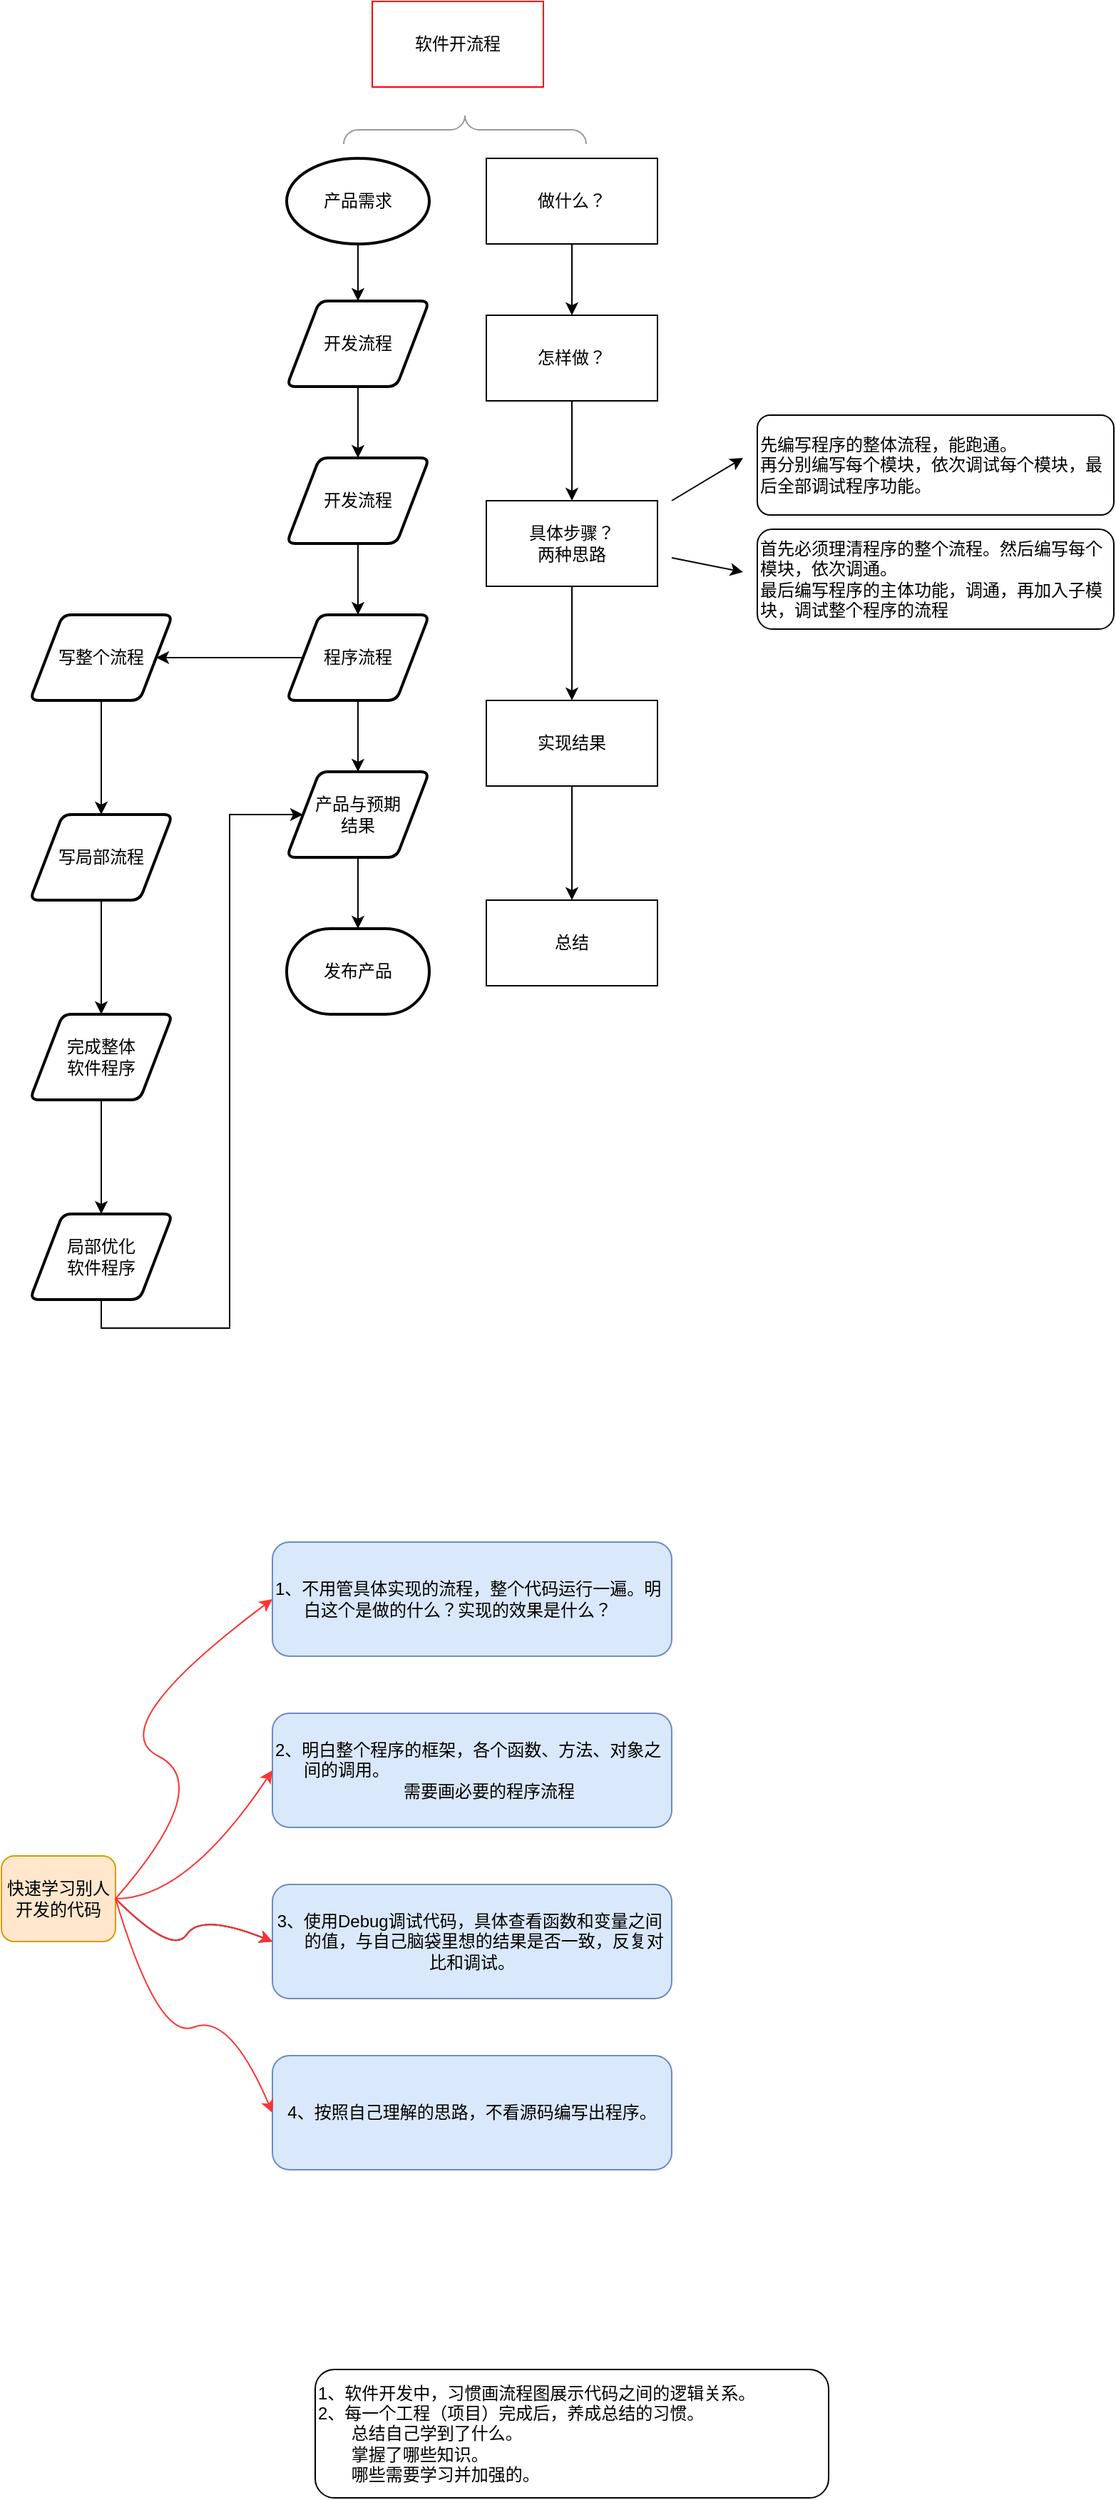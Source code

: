 <mxfile version="12.6.5" type="device" pages="2"><diagram id="IiWEpF4j2YPxtZ2jBqzZ" name="第 1 页"><mxGraphModel dx="1024" dy="596" grid="1" gridSize="10" guides="1" tooltips="1" connect="1" arrows="1" fold="1" page="1" pageScale="1" pageWidth="827" pageHeight="1169" math="0" shadow="0"><root><mxCell id="0"/><mxCell id="1" parent="0"/><mxCell id="CEP8OfUjjQIDmu7eZ3QG-1" value="软件开流程" style="rounded=0;whiteSpace=wrap;html=1;strokeColor=#FF0000;" parent="1" vertex="1"><mxGeometry x="280" y="130" width="120" height="60" as="geometry"/></mxCell><mxCell id="CEP8OfUjjQIDmu7eZ3QG-2" style="edgeStyle=orthogonalEdgeStyle;rounded=0;orthogonalLoop=1;jettySize=auto;html=1;exitX=0.5;exitY=1;exitDx=0;exitDy=0;exitPerimeter=0;entryX=0.5;entryY=0;entryDx=0;entryDy=0;" parent="1" source="CEP8OfUjjQIDmu7eZ3QG-3" target="CEP8OfUjjQIDmu7eZ3QG-5" edge="1"><mxGeometry relative="1" as="geometry"/></mxCell><mxCell id="CEP8OfUjjQIDmu7eZ3QG-3" value="产品需求" style="strokeWidth=2;html=1;shape=mxgraph.flowchart.start_1;whiteSpace=wrap;" parent="1" vertex="1"><mxGeometry x="220" y="240" width="100" height="60" as="geometry"/></mxCell><mxCell id="CEP8OfUjjQIDmu7eZ3QG-4" value="" style="edgeStyle=orthogonalEdgeStyle;rounded=0;orthogonalLoop=1;jettySize=auto;html=1;" parent="1" source="CEP8OfUjjQIDmu7eZ3QG-5" target="CEP8OfUjjQIDmu7eZ3QG-7" edge="1"><mxGeometry relative="1" as="geometry"/></mxCell><mxCell id="CEP8OfUjjQIDmu7eZ3QG-5" value="开发流程" style="shape=parallelogram;html=1;strokeWidth=2;perimeter=parallelogramPerimeter;whiteSpace=wrap;rounded=1;arcSize=12;size=0.23;" parent="1" vertex="1"><mxGeometry x="220" y="340" width="100" height="60" as="geometry"/></mxCell><mxCell id="CEP8OfUjjQIDmu7eZ3QG-6" value="" style="edgeStyle=orthogonalEdgeStyle;rounded=0;orthogonalLoop=1;jettySize=auto;html=1;" parent="1" source="CEP8OfUjjQIDmu7eZ3QG-7" target="CEP8OfUjjQIDmu7eZ3QG-10" edge="1"><mxGeometry relative="1" as="geometry"/></mxCell><mxCell id="CEP8OfUjjQIDmu7eZ3QG-7" value="开发流程" style="shape=parallelogram;html=1;strokeWidth=2;perimeter=parallelogramPerimeter;whiteSpace=wrap;rounded=1;arcSize=12;size=0.23;" parent="1" vertex="1"><mxGeometry x="220" y="450" width="100" height="60" as="geometry"/></mxCell><mxCell id="CEP8OfUjjQIDmu7eZ3QG-8" value="" style="edgeStyle=orthogonalEdgeStyle;rounded=0;orthogonalLoop=1;jettySize=auto;html=1;" parent="1" source="CEP8OfUjjQIDmu7eZ3QG-10" target="CEP8OfUjjQIDmu7eZ3QG-20" edge="1"><mxGeometry relative="1" as="geometry"/></mxCell><mxCell id="CEP8OfUjjQIDmu7eZ3QG-9" value="" style="edgeStyle=orthogonalEdgeStyle;rounded=0;orthogonalLoop=1;jettySize=auto;html=1;" parent="1" source="CEP8OfUjjQIDmu7eZ3QG-10" target="CEP8OfUjjQIDmu7eZ3QG-12" edge="1"><mxGeometry relative="1" as="geometry"/></mxCell><mxCell id="CEP8OfUjjQIDmu7eZ3QG-10" value="程序流程" style="shape=parallelogram;html=1;strokeWidth=2;perimeter=parallelogramPerimeter;whiteSpace=wrap;rounded=1;arcSize=12;size=0.23;" parent="1" vertex="1"><mxGeometry x="220" y="560" width="100" height="60" as="geometry"/></mxCell><mxCell id="CEP8OfUjjQIDmu7eZ3QG-11" value="" style="edgeStyle=orthogonalEdgeStyle;rounded=0;orthogonalLoop=1;jettySize=auto;html=1;" parent="1" source="CEP8OfUjjQIDmu7eZ3QG-12" target="CEP8OfUjjQIDmu7eZ3QG-14" edge="1"><mxGeometry relative="1" as="geometry"/></mxCell><mxCell id="CEP8OfUjjQIDmu7eZ3QG-12" value="写整个流程&lt;br&gt;" style="shape=parallelogram;html=1;strokeWidth=2;perimeter=parallelogramPerimeter;whiteSpace=wrap;rounded=1;arcSize=12;size=0.23;" parent="1" vertex="1"><mxGeometry x="40" y="560" width="100" height="60" as="geometry"/></mxCell><mxCell id="CEP8OfUjjQIDmu7eZ3QG-13" value="" style="edgeStyle=orthogonalEdgeStyle;rounded=0;orthogonalLoop=1;jettySize=auto;html=1;" parent="1" source="CEP8OfUjjQIDmu7eZ3QG-14" target="CEP8OfUjjQIDmu7eZ3QG-16" edge="1"><mxGeometry relative="1" as="geometry"/></mxCell><mxCell id="CEP8OfUjjQIDmu7eZ3QG-14" value="写局部流程" style="shape=parallelogram;html=1;strokeWidth=2;perimeter=parallelogramPerimeter;whiteSpace=wrap;rounded=1;arcSize=12;size=0.23;" parent="1" vertex="1"><mxGeometry x="40" y="700" width="100" height="60" as="geometry"/></mxCell><mxCell id="CEP8OfUjjQIDmu7eZ3QG-15" value="" style="edgeStyle=orthogonalEdgeStyle;rounded=0;orthogonalLoop=1;jettySize=auto;html=1;" parent="1" source="CEP8OfUjjQIDmu7eZ3QG-16" target="CEP8OfUjjQIDmu7eZ3QG-17" edge="1"><mxGeometry relative="1" as="geometry"/></mxCell><mxCell id="CEP8OfUjjQIDmu7eZ3QG-16" value="完成整体&lt;br&gt;软件程序" style="shape=parallelogram;html=1;strokeWidth=2;perimeter=parallelogramPerimeter;whiteSpace=wrap;rounded=1;arcSize=12;size=0.23;" parent="1" vertex="1"><mxGeometry x="40" y="840" width="100" height="60" as="geometry"/></mxCell><mxCell id="CEP8OfUjjQIDmu7eZ3QG-17" value="局部优化&lt;br&gt;软件程序" style="shape=parallelogram;html=1;strokeWidth=2;perimeter=parallelogramPerimeter;whiteSpace=wrap;rounded=1;arcSize=12;size=0.23;" parent="1" vertex="1"><mxGeometry x="40" y="980" width="100" height="60" as="geometry"/></mxCell><mxCell id="CEP8OfUjjQIDmu7eZ3QG-18" style="edgeStyle=orthogonalEdgeStyle;rounded=0;orthogonalLoop=1;jettySize=auto;html=1;exitX=0.5;exitY=1;exitDx=0;exitDy=0;entryX=0.5;entryY=0;entryDx=0;entryDy=0;entryPerimeter=0;" parent="1" source="CEP8OfUjjQIDmu7eZ3QG-20" target="CEP8OfUjjQIDmu7eZ3QG-30" edge="1"><mxGeometry relative="1" as="geometry"/></mxCell><mxCell id="CEP8OfUjjQIDmu7eZ3QG-19" style="edgeStyle=orthogonalEdgeStyle;rounded=0;orthogonalLoop=1;jettySize=auto;html=1;exitX=0;exitY=0.5;exitDx=0;exitDy=0;entryX=0.5;entryY=1;entryDx=0;entryDy=0;startArrow=classic;startFill=1;endArrow=none;endFill=0;" parent="1" source="CEP8OfUjjQIDmu7eZ3QG-20" target="CEP8OfUjjQIDmu7eZ3QG-17" edge="1"><mxGeometry relative="1" as="geometry"><mxPoint x="190" y="1020" as="targetPoint"/><Array as="points"><mxPoint x="180" y="700"/><mxPoint x="180" y="1060"/><mxPoint x="90" y="1060"/></Array></mxGeometry></mxCell><mxCell id="CEP8OfUjjQIDmu7eZ3QG-20" value="产品与预期&lt;br&gt;结果" style="shape=parallelogram;html=1;strokeWidth=2;perimeter=parallelogramPerimeter;whiteSpace=wrap;rounded=1;arcSize=12;size=0.23;" parent="1" vertex="1"><mxGeometry x="220" y="670" width="100" height="60" as="geometry"/></mxCell><mxCell id="CEP8OfUjjQIDmu7eZ3QG-21" value="" style="edgeStyle=orthogonalEdgeStyle;rounded=0;orthogonalLoop=1;jettySize=auto;html=1;" parent="1" source="CEP8OfUjjQIDmu7eZ3QG-22" target="CEP8OfUjjQIDmu7eZ3QG-24" edge="1"><mxGeometry relative="1" as="geometry"/></mxCell><mxCell id="CEP8OfUjjQIDmu7eZ3QG-22" value="做什么？" style="rounded=0;whiteSpace=wrap;html=1;strokeColor=#000000;" parent="1" vertex="1"><mxGeometry x="360" y="240" width="120" height="60" as="geometry"/></mxCell><mxCell id="CEP8OfUjjQIDmu7eZ3QG-23" value="" style="edgeStyle=orthogonalEdgeStyle;rounded=0;orthogonalLoop=1;jettySize=auto;html=1;" parent="1" source="CEP8OfUjjQIDmu7eZ3QG-24" target="CEP8OfUjjQIDmu7eZ3QG-26" edge="1"><mxGeometry relative="1" as="geometry"/></mxCell><mxCell id="CEP8OfUjjQIDmu7eZ3QG-24" value="怎样做？" style="rounded=0;whiteSpace=wrap;html=1;strokeColor=#000000;" parent="1" vertex="1"><mxGeometry x="360" y="350" width="120" height="60" as="geometry"/></mxCell><mxCell id="CEP8OfUjjQIDmu7eZ3QG-25" value="" style="edgeStyle=orthogonalEdgeStyle;rounded=0;orthogonalLoop=1;jettySize=auto;html=1;" parent="1" source="CEP8OfUjjQIDmu7eZ3QG-26" target="CEP8OfUjjQIDmu7eZ3QG-28" edge="1"><mxGeometry relative="1" as="geometry"/></mxCell><mxCell id="CEP8OfUjjQIDmu7eZ3QG-26" value="具体步骤？&lt;br&gt;两种思路" style="rounded=0;whiteSpace=wrap;html=1;strokeColor=#000000;" parent="1" vertex="1"><mxGeometry x="360" y="480" width="120" height="60" as="geometry"/></mxCell><mxCell id="CEP8OfUjjQIDmu7eZ3QG-27" value="" style="edgeStyle=orthogonalEdgeStyle;rounded=0;orthogonalLoop=1;jettySize=auto;html=1;" parent="1" source="CEP8OfUjjQIDmu7eZ3QG-28" target="CEP8OfUjjQIDmu7eZ3QG-29" edge="1"><mxGeometry relative="1" as="geometry"/></mxCell><mxCell id="CEP8OfUjjQIDmu7eZ3QG-28" value="实现结果" style="rounded=0;whiteSpace=wrap;html=1;strokeColor=#000000;" parent="1" vertex="1"><mxGeometry x="360" y="620" width="120" height="60" as="geometry"/></mxCell><mxCell id="CEP8OfUjjQIDmu7eZ3QG-29" value="总结" style="rounded=0;whiteSpace=wrap;html=1;strokeColor=#000000;" parent="1" vertex="1"><mxGeometry x="360" y="760" width="120" height="60" as="geometry"/></mxCell><mxCell id="CEP8OfUjjQIDmu7eZ3QG-30" value="发布产品" style="strokeWidth=2;html=1;shape=mxgraph.flowchart.terminator;whiteSpace=wrap;" parent="1" vertex="1"><mxGeometry x="220" y="780" width="100" height="60" as="geometry"/></mxCell><mxCell id="CEP8OfUjjQIDmu7eZ3QG-31" value="" style="verticalLabelPosition=bottom;shadow=0;dashed=0;align=center;html=1;verticalAlign=top;strokeWidth=1;shape=mxgraph.mockup.markup.curlyBrace;strokeColor=#999999;" parent="1" vertex="1"><mxGeometry x="260" y="210" width="170" height="20" as="geometry"/></mxCell><mxCell id="CEP8OfUjjQIDmu7eZ3QG-32" value="&lt;span style=&quot;white-space: normal&quot;&gt;先编写程序的整体流程，能跑通。&lt;br&gt;再分别编写每个模块，依次调试每个模块，最后全部调试&lt;/span&gt;程序功能&lt;span style=&quot;white-space: normal&quot;&gt;。&lt;/span&gt;" style="rounded=1;whiteSpace=wrap;html=1;align=left;arcSize=13;" parent="1" vertex="1"><mxGeometry x="550" y="420" width="250" height="70" as="geometry"/></mxCell><mxCell id="CEP8OfUjjQIDmu7eZ3QG-33" value="首先必须理清程序的整个流程。然后编写每个模块，依次调通。&lt;br&gt;最后编写程序的主体功能，调通，再加入子模块，调试整个程序的流程" style="rounded=1;whiteSpace=wrap;html=1;align=left;" parent="1" vertex="1"><mxGeometry x="550" y="500" width="250" height="70" as="geometry"/></mxCell><mxCell id="CEP8OfUjjQIDmu7eZ3QG-34" value="" style="endArrow=classic;html=1;" parent="1" edge="1"><mxGeometry width="50" height="50" relative="1" as="geometry"><mxPoint x="490" y="480" as="sourcePoint"/><mxPoint x="540" y="450" as="targetPoint"/></mxGeometry></mxCell><mxCell id="CEP8OfUjjQIDmu7eZ3QG-35" value="" style="endArrow=classic;html=1;" parent="1" edge="1"><mxGeometry width="50" height="50" relative="1" as="geometry"><mxPoint x="490" y="520" as="sourcePoint"/><mxPoint x="540" y="530" as="targetPoint"/></mxGeometry></mxCell><mxCell id="CEP8OfUjjQIDmu7eZ3QG-36" value="快速学习别人开发的代码" style="rounded=1;whiteSpace=wrap;html=1;fillColor=#ffe6cc;strokeColor=#d79b00;" parent="1" vertex="1"><mxGeometry x="20" y="1430" width="80" height="60" as="geometry"/></mxCell><mxCell id="CEP8OfUjjQIDmu7eZ3QG-37" value="1、不用管具体实现的流程，整个代码运行一遍。明&amp;nbsp; &amp;nbsp; &amp;nbsp; &amp;nbsp; 白这个是做的什么？实现的效果是什么？" style="rounded=1;whiteSpace=wrap;html=1;fillColor=#dae8fc;strokeColor=#6c8ebf;align=left;" parent="1" vertex="1"><mxGeometry x="210" y="1210" width="280" height="80" as="geometry"/></mxCell><mxCell id="CEP8OfUjjQIDmu7eZ3QG-38" value="&lt;div&gt;&lt;span&gt;2、明白整个程序的框架，各个函数、方法、对象之&amp;nbsp; &amp;nbsp; &amp;nbsp; &amp;nbsp; 间的调用。&lt;/span&gt;&lt;/div&gt;&lt;div&gt;&lt;span&gt;&amp;nbsp; &amp;nbsp; &amp;nbsp; &amp;nbsp; &amp;nbsp; &amp;nbsp; &amp;nbsp; &amp;nbsp; &amp;nbsp; &amp;nbsp; &amp;nbsp; &amp;nbsp; &amp;nbsp; &amp;nbsp;需要画必要的程序流程&lt;/span&gt;&lt;/div&gt;" style="rounded=1;whiteSpace=wrap;html=1;align=left;fillColor=#dae8fc;strokeColor=#6c8ebf;" parent="1" vertex="1"><mxGeometry x="210" y="1330" width="280" height="80" as="geometry"/></mxCell><mxCell id="CEP8OfUjjQIDmu7eZ3QG-39" value="3、使用Debug调试代码，具体查看函数和变量之间&amp;nbsp; &amp;nbsp; &amp;nbsp; &amp;nbsp;的值，与自己脑袋里想的结果是否一致，反复对比和调试。" style="rounded=1;whiteSpace=wrap;html=1;fillColor=#dae8fc;strokeColor=#6c8ebf;" parent="1" vertex="1"><mxGeometry x="210" y="1450" width="280" height="80" as="geometry"/></mxCell><mxCell id="CEP8OfUjjQIDmu7eZ3QG-40" value="4、按照自己理解的思路，不看源码编写出程序。" style="rounded=1;whiteSpace=wrap;html=1;fillColor=#dae8fc;strokeColor=#6c8ebf;" parent="1" vertex="1"><mxGeometry x="210" y="1570" width="280" height="80" as="geometry"/></mxCell><mxCell id="CEP8OfUjjQIDmu7eZ3QG-41" value="" style="curved=1;endArrow=classic;html=1;entryX=0;entryY=0.5;entryDx=0;entryDy=0;exitX=1;exitY=0.5;exitDx=0;exitDy=0;strokeColor=#FF3333;" parent="1" source="CEP8OfUjjQIDmu7eZ3QG-36" target="CEP8OfUjjQIDmu7eZ3QG-37" edge="1"><mxGeometry width="50" height="50" relative="1" as="geometry"><mxPoint x="110" y="1440" as="sourcePoint"/><mxPoint x="160" y="1390" as="targetPoint"/><Array as="points"><mxPoint x="170" y="1380"/><mxPoint x="90" y="1340"/></Array></mxGeometry></mxCell><mxCell id="CEP8OfUjjQIDmu7eZ3QG-42" value="" style="curved=1;endArrow=classic;html=1;entryX=0;entryY=0.5;entryDx=0;entryDy=0;strokeColor=#FF3333;" parent="1" target="CEP8OfUjjQIDmu7eZ3QG-38" edge="1"><mxGeometry width="50" height="50" relative="1" as="geometry"><mxPoint x="100" y="1460" as="sourcePoint"/><mxPoint x="150" y="1410" as="targetPoint"/><Array as="points"><mxPoint x="150" y="1460"/></Array></mxGeometry></mxCell><mxCell id="CEP8OfUjjQIDmu7eZ3QG-43" value="" style="curved=1;endArrow=classic;html=1;exitX=1;exitY=0.5;exitDx=0;exitDy=0;entryX=0;entryY=0.5;entryDx=0;entryDy=0;" parent="1" source="CEP8OfUjjQIDmu7eZ3QG-36" target="CEP8OfUjjQIDmu7eZ3QG-39" edge="1"><mxGeometry width="50" height="50" relative="1" as="geometry"><mxPoint x="120" y="1540" as="sourcePoint"/><mxPoint x="170" y="1490" as="targetPoint"/><Array as="points"><mxPoint x="140" y="1500"/><mxPoint x="160" y="1470"/></Array></mxGeometry></mxCell><mxCell id="CEP8OfUjjQIDmu7eZ3QG-44" value="" style="curved=1;endArrow=classic;html=1;exitX=1;exitY=0.5;exitDx=0;exitDy=0;entryX=0;entryY=0.5;entryDx=0;entryDy=0;strokeColor=#FF3333;" parent="1" source="CEP8OfUjjQIDmu7eZ3QG-36" target="CEP8OfUjjQIDmu7eZ3QG-40" edge="1"><mxGeometry width="50" height="50" relative="1" as="geometry"><mxPoint x="70" y="1560" as="sourcePoint"/><mxPoint x="120" y="1510" as="targetPoint"/><Array as="points"><mxPoint x="130" y="1560"/><mxPoint x="180" y="1540"/></Array></mxGeometry></mxCell><mxCell id="CEP8OfUjjQIDmu7eZ3QG-45" value="" style="curved=1;endArrow=classic;html=1;exitX=1;exitY=0.5;exitDx=0;exitDy=0;entryX=0;entryY=0.5;entryDx=0;entryDy=0;strokeColor=#FF3333;" parent="1" edge="1"><mxGeometry width="50" height="50" relative="1" as="geometry"><mxPoint x="100" y="1460" as="sourcePoint"/><mxPoint x="210" y="1490" as="targetPoint"/><Array as="points"><mxPoint x="140" y="1500"/><mxPoint x="160" y="1470"/></Array></mxGeometry></mxCell><mxCell id="m-2whnCLA-WPj_SxcKkg-3" value="1、软件开发中，习惯画流程图展示代码之间的逻辑关系。&lt;br&gt;2、每一个工程（项目）完成后，养成总结的习惯。&lt;br&gt;&amp;nbsp; &amp;nbsp; &amp;nbsp; &amp;nbsp;总结自己学到了什么。&lt;br&gt;&amp;nbsp; &amp;nbsp; &amp;nbsp; &amp;nbsp;掌握了哪些知识。&lt;br&gt;&amp;nbsp; &amp;nbsp; &amp;nbsp; &amp;nbsp;哪些需要学习并加强的。" style="rounded=1;whiteSpace=wrap;html=1;align=left;" parent="1" vertex="1"><mxGeometry x="240" y="1790" width="360" height="90" as="geometry"/></mxCell></root></mxGraphModel></diagram><diagram id="cyNbpalYKu2fFV7nZUvG" name="第 2 页"><mxGraphModel dx="1024" dy="596" grid="1" gridSize="10" guides="1" tooltips="1" connect="1" arrows="1" fold="1" page="1" pageScale="1" pageWidth="827" pageHeight="1169" math="0" shadow="0"><root><mxCell id="CByKQUrYYNcfgiSaRk9I-0"/><mxCell id="CByKQUrYYNcfgiSaRk9I-1" parent="CByKQUrYYNcfgiSaRk9I-0"/><mxCell id="CByKQUrYYNcfgiSaRk9I-2" value="代码评审&lt;br&gt;" style="text;html=1;align=center;verticalAlign=middle;resizable=0;points=[];autosize=1;" vertex="1" parent="CByKQUrYYNcfgiSaRk9I-1"><mxGeometry x="192" y="206" width="60" height="20" as="geometry"/></mxCell><mxCell id="CByKQUrYYNcfgiSaRk9I-3" value="业务场景分析" style="text;html=1;align=center;verticalAlign=middle;resizable=0;points=[];autosize=1;" vertex="1" parent="CByKQUrYYNcfgiSaRk9I-1"><mxGeometry x="198" y="256" width="90" height="20" as="geometry"/></mxCell></root></mxGraphModel></diagram></mxfile>